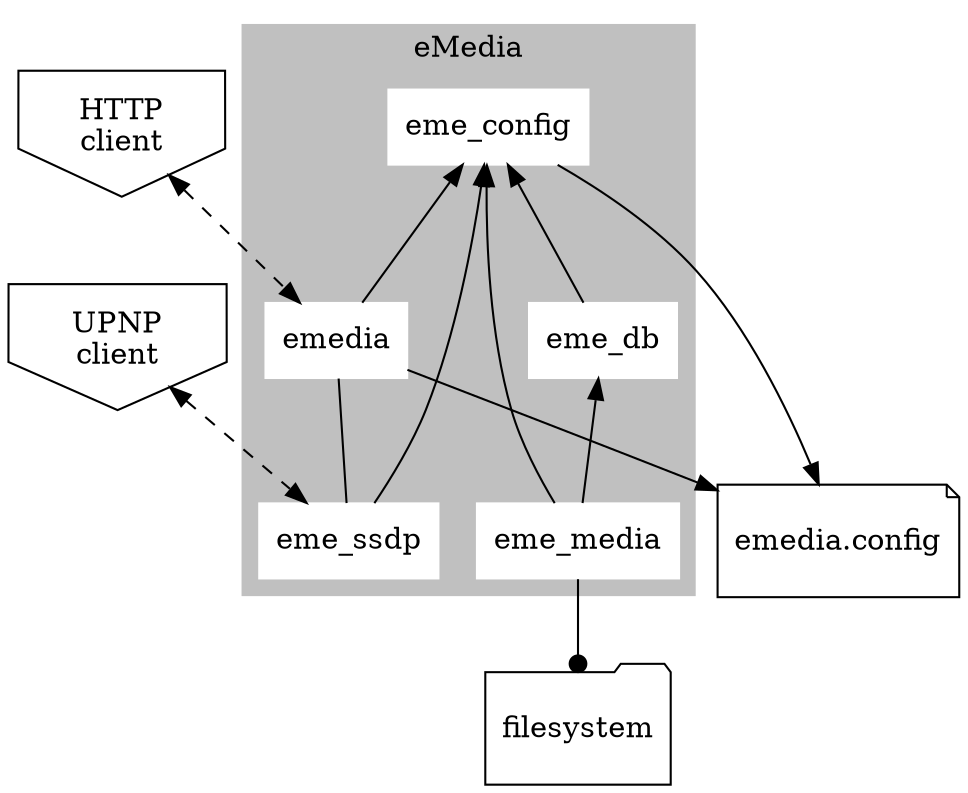 digraph emedia {
  node[shape=box];

  emedia_config[label="\nemedia.config\n ",shape=note];

  subgraph cluster_2 {
    node[color=white,style=filled];
    eme_config -> eme_db[dir=back];
    eme_db -> eme_media[dir=back];
    eme_config -> eme_media[dir=back];
    emedia -> eme_ssdp[arrowhead=none];
    eme_config -> emedia[dir=back];
    eme_config -> eme_ssdp[dir=back];
    label = "eMedia";
    color=grey;
    style=filled;
  }

    http[label="HTTP\nclient",shape=invhouse];
    ssdp[label="UPNP\nclient", shape=invhouse];

  filesystem[shape=folder,label="\nfilesystem\n "];
  eme_config -> emedia_config;
  emedia -> emedia_config;
  http -> emedia[dir=both, style=dashed];
  ssdp -> eme_ssdp[dir=both, style=dashed];
  eme_media -> filesystem[arrowhead=dot];
}
